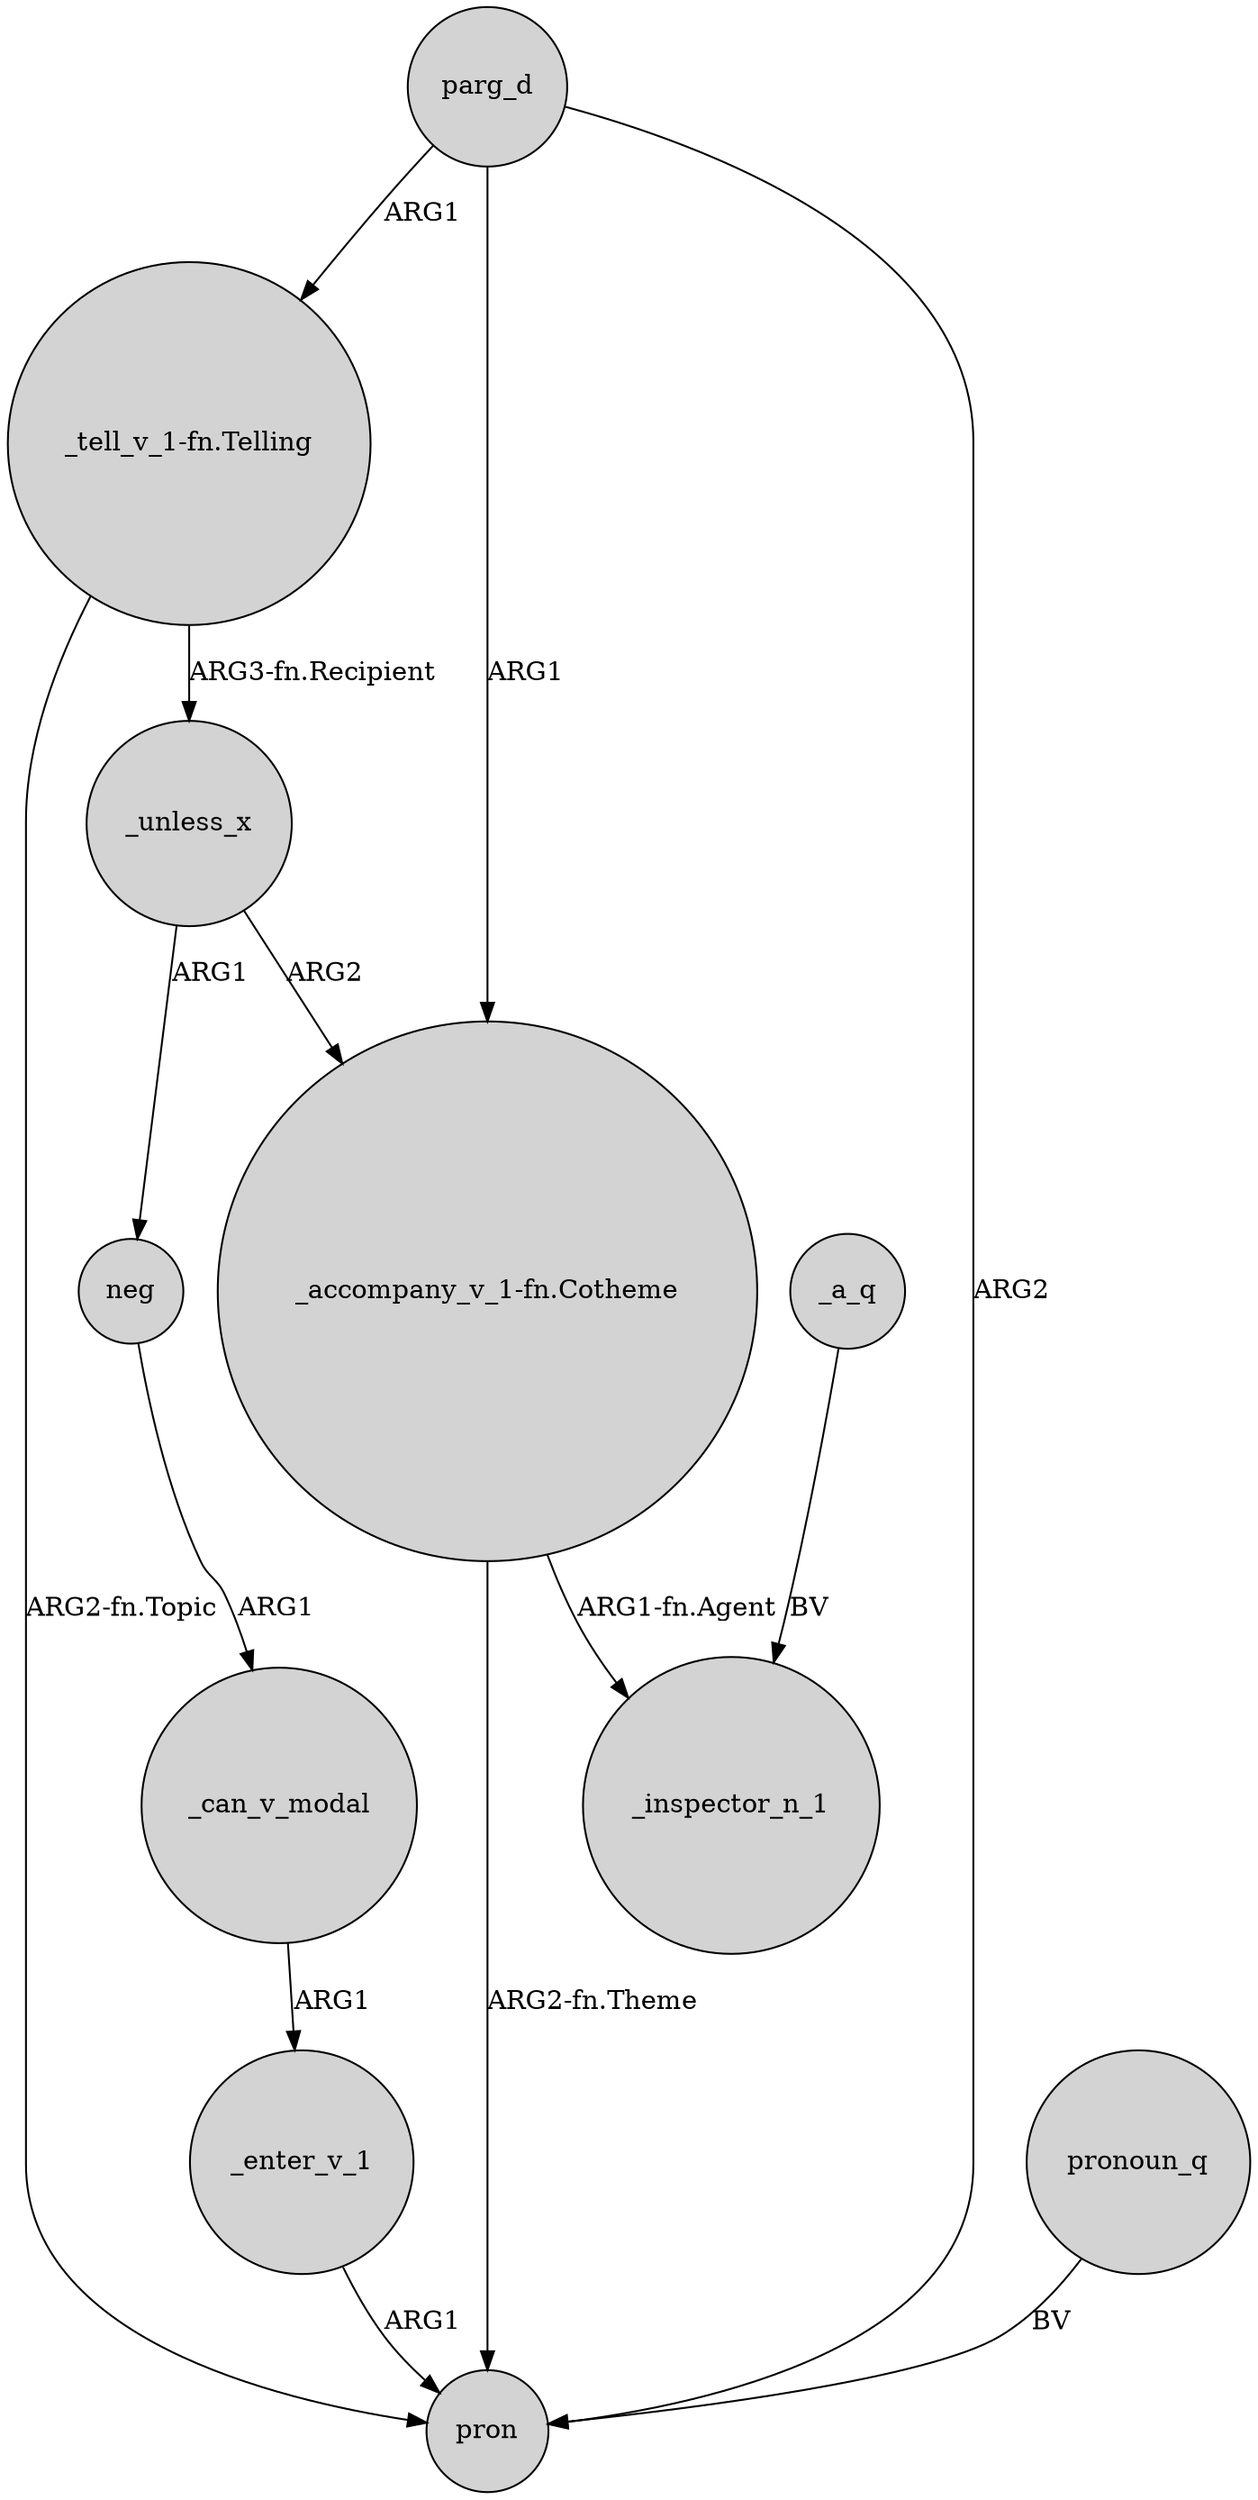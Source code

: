 digraph {
	node [shape=circle style=filled]
	"_tell_v_1-fn.Telling" -> _unless_x [label="ARG3-fn.Recipient"]
	"_tell_v_1-fn.Telling" -> pron [label="ARG2-fn.Topic"]
	_enter_v_1 -> pron [label=ARG1]
	_unless_x -> "_accompany_v_1-fn.Cotheme" [label=ARG2]
	"_accompany_v_1-fn.Cotheme" -> _inspector_n_1 [label="ARG1-fn.Agent"]
	parg_d -> "_accompany_v_1-fn.Cotheme" [label=ARG1]
	parg_d -> "_tell_v_1-fn.Telling" [label=ARG1]
	_a_q -> _inspector_n_1 [label=BV]
	_unless_x -> neg [label=ARG1]
	"_accompany_v_1-fn.Cotheme" -> pron [label="ARG2-fn.Theme"]
	parg_d -> pron [label=ARG2]
	neg -> _can_v_modal [label=ARG1]
	_can_v_modal -> _enter_v_1 [label=ARG1]
	pronoun_q -> pron [label=BV]
}
